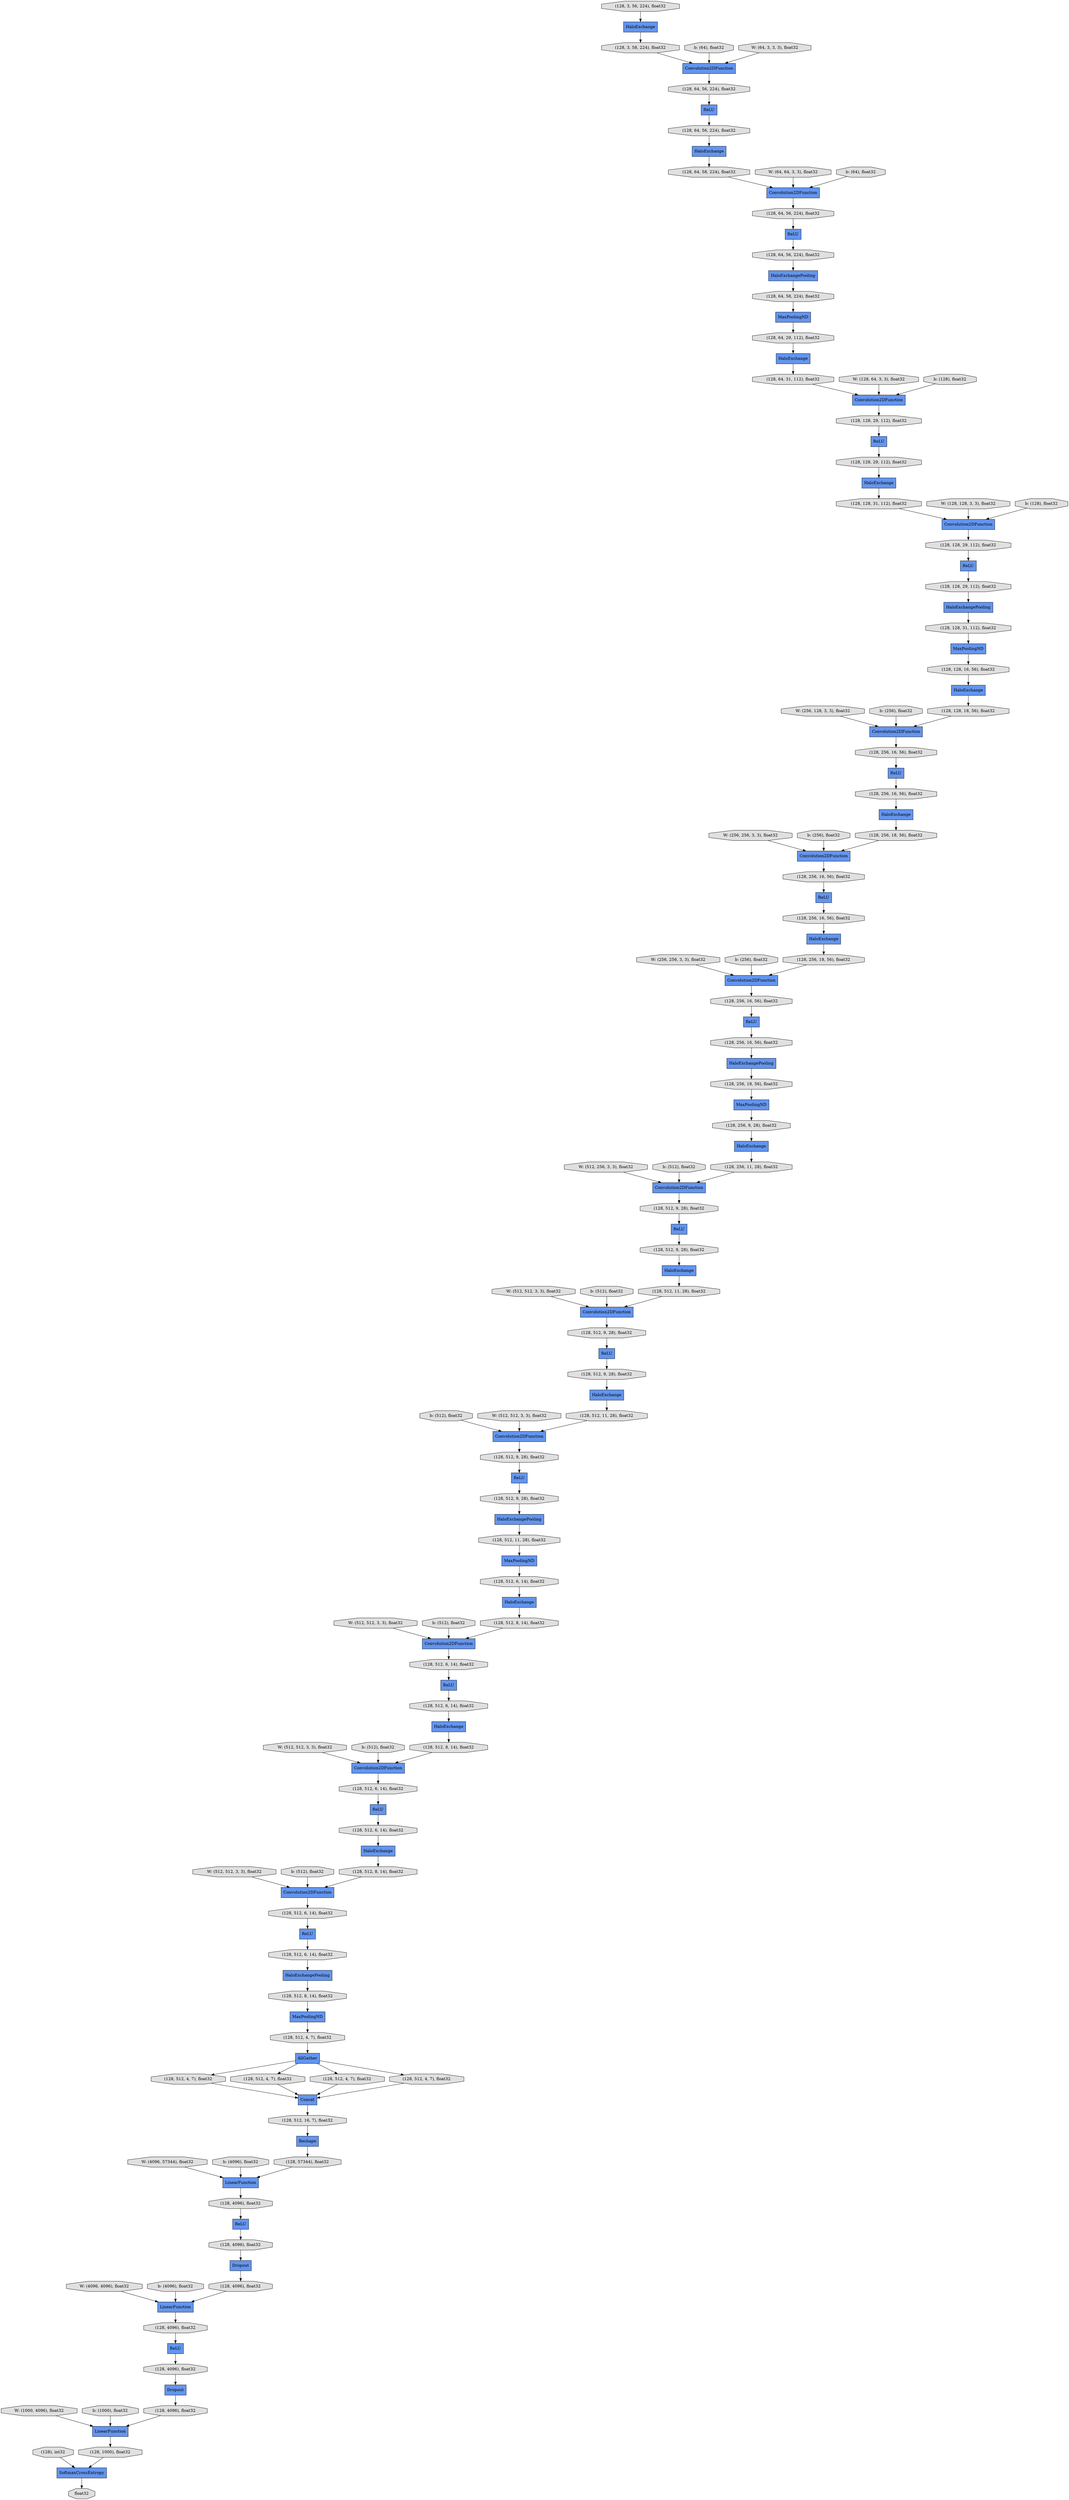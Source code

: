 digraph graphname{rankdir=TB;47917533765712 [label="(128, 128, 29, 112), float32",shape="octagon",fillcolor="#E0E0E0",style="filled"];47917541261456 [label="(128, 4096), float32",shape="octagon",fillcolor="#E0E0E0",style="filled"];47915393196176 [label="W: (1000, 4096), float32",shape="octagon",fillcolor="#E0E0E0",style="filled"];47917485359248 [label="Convolution2DFunction",shape="record",fillcolor="#6495ED",style="filled"];47917533765776 [label="(128, 64, 56, 224), float32",shape="octagon",fillcolor="#E0E0E0",style="filled"];47917541245136 [label="(128, 512, 4, 7), float32",shape="octagon",fillcolor="#E0E0E0",style="filled"];47917533765840 [label="HaloExchange",shape="record",fillcolor="#6495ED",style="filled"];47917485359376 [label="HaloExchangePooling",shape="record",fillcolor="#6495ED",style="filled"];47915393327376 [label="(128, 3, 58, 224), float32",shape="octagon",fillcolor="#E0E0E0",style="filled"];47915393188176 [label="b: (512), float32",shape="octagon",fillcolor="#E0E0E0",style="filled"];47917485359440 [label="(128, 256, 18, 56), float32",shape="octagon",fillcolor="#E0E0E0",style="filled"];47917485359504 [label="(128, 256, 18, 56), float32",shape="octagon",fillcolor="#E0E0E0",style="filled"];47917533766032 [label="Convolution2DFunction",shape="record",fillcolor="#6495ED",style="filled"];47917541261776 [label="(128, 1000), float32",shape="octagon",fillcolor="#E0E0E0",style="filled"];47917541245392 [label="(128, 512, 4, 7), float32",shape="octagon",fillcolor="#E0E0E0",style="filled"];47917485359568 [label="ReLU",shape="record",fillcolor="#6495ED",style="filled"];47915354333648 [label="b: (64), float32",shape="octagon",fillcolor="#E0E0E0",style="filled"];47917541245456 [label="(128), int32",shape="octagon",fillcolor="#E0E0E0",style="filled"];47915393196560 [label="b: (1000), float32",shape="octagon",fillcolor="#E0E0E0",style="filled"];47917485359632 [label="HaloExchangePooling",shape="record",fillcolor="#6495ED",style="filled"];47917533766160 [label="HaloExchange",shape="record",fillcolor="#6495ED",style="filled"];47917533766224 [label="ReLU",shape="record",fillcolor="#6495ED",style="filled"];47917541245584 [label="ReLU",shape="record",fillcolor="#6495ED",style="filled"];47915393188496 [label="W: (512, 512, 3, 3), float32",shape="octagon",fillcolor="#E0E0E0",style="filled"];47917485359824 [label="ReLU",shape="record",fillcolor="#6495ED",style="filled"];47917533766352 [label="ReLU",shape="record",fillcolor="#6495ED",style="filled"];47917541262096 [label="float32",shape="octagon",fillcolor="#E0E0E0",style="filled"];47917541245712 [label="(128, 512, 16, 7), float32",shape="octagon",fillcolor="#E0E0E0",style="filled"];47917533766416 [label="Convolution2DFunction",shape="record",fillcolor="#6495ED",style="filled"];47917541245776 [label="LinearFunction",shape="record",fillcolor="#6495ED",style="filled"];47917485359952 [label="Convolution2DFunction",shape="record",fillcolor="#6495ED",style="filled"];47917485360016 [label="(128, 256, 16, 56), float32",shape="octagon",fillcolor="#E0E0E0",style="filled"];47917533766608 [label="(128, 64, 31, 112), float32",shape="octagon",fillcolor="#E0E0E0",style="filled"];47915393188880 [label="b: (512), float32",shape="octagon",fillcolor="#E0E0E0",style="filled"];47917485360208 [label="(128, 256, 16, 56), float32",shape="octagon",fillcolor="#E0E0E0",style="filled"];47917541246224 [label="Dropout",shape="record",fillcolor="#6495ED",style="filled"];47917485360400 [label="HaloExchange",shape="record",fillcolor="#6495ED",style="filled"];47917533766928 [label="(128, 128, 31, 112), float32",shape="octagon",fillcolor="#E0E0E0",style="filled"];47915393189200 [label="W: (512, 512, 3, 3), float32",shape="octagon",fillcolor="#E0E0E0",style="filled"];47917485360528 [label="Convolution2DFunction",shape="record",fillcolor="#6495ED",style="filled"];47917533767056 [label="(128, 128, 29, 112), float32",shape="octagon",fillcolor="#E0E0E0",style="filled"];47917533767120 [label="(128, 128, 29, 112), float32",shape="octagon",fillcolor="#E0E0E0",style="filled"];47917485360656 [label="(128, 512, 9, 28), float32",shape="octagon",fillcolor="#E0E0E0",style="filled"];47917485360720 [label="Convolution2DFunction",shape="record",fillcolor="#6495ED",style="filled"];47917533767248 [label="(128, 128, 31, 112), float32",shape="octagon",fillcolor="#E0E0E0",style="filled"];47917541246672 [label="(128, 57344), float32",shape="octagon",fillcolor="#E0E0E0",style="filled"];47915393189584 [label="b: (512), float32",shape="octagon",fillcolor="#E0E0E0",style="filled"];47917533767504 [label="(128, 128, 29, 112), float32",shape="octagon",fillcolor="#E0E0E0",style="filled"];47917533767568 [label="(128, 64, 58, 224), float32",shape="octagon",fillcolor="#E0E0E0",style="filled"];47917485361104 [label="ReLU",shape="record",fillcolor="#6495ED",style="filled"];47917541246928 [label="(128, 4096), float32",shape="octagon",fillcolor="#E0E0E0",style="filled"];47915393189904 [label="W: (512, 512, 3, 3), float32",shape="octagon",fillcolor="#E0E0E0",style="filled"];47917533767760 [label="ReLU",shape="record",fillcolor="#6495ED",style="filled"];47917485361232 [label="(128, 256, 16, 56), float32",shape="octagon",fillcolor="#E0E0E0",style="filled"];47917485361296 [label="(128, 256, 11, 28), float32",shape="octagon",fillcolor="#E0E0E0",style="filled"];47917541247184 [label="(128, 4096), float32",shape="octagon",fillcolor="#E0E0E0",style="filled"];47917533767952 [label="(128, 64, 58, 224), float32",shape="octagon",fillcolor="#E0E0E0",style="filled"];47917541247312 [label="LinearFunction",shape="record",fillcolor="#6495ED",style="filled"];47917485361488 [label="(128, 256, 16, 56), float32",shape="octagon",fillcolor="#E0E0E0",style="filled"];47917533768016 [label="Convolution2DFunction",shape="record",fillcolor="#6495ED",style="filled"];47915393190288 [label="b: (512), float32",shape="octagon",fillcolor="#E0E0E0",style="filled"];47917485361552 [label="MaxPoolingND",shape="record",fillcolor="#6495ED",style="filled"];47915393100240 [label="W: (64, 64, 3, 3), float32",shape="octagon",fillcolor="#E0E0E0",style="filled"];47917485361680 [label="MaxPoolingND",shape="record",fillcolor="#6495ED",style="filled"];47917534349904 [label="(128, 512, 6, 14), float32",shape="octagon",fillcolor="#E0E0E0",style="filled"];47917485337168 [label="(128, 512, 9, 28), float32",shape="octagon",fillcolor="#E0E0E0",style="filled"];47917485361744 [label="(128, 512, 9, 28), float32",shape="octagon",fillcolor="#E0E0E0",style="filled"];47917533768336 [label="MaxPoolingND",shape="record",fillcolor="#6495ED",style="filled"];47915393190608 [label="W: (4096, 57344), float32",shape="octagon",fillcolor="#E0E0E0",style="filled"];47917485337296 [label="(128, 512, 11, 28), float32",shape="octagon",fillcolor="#E0E0E0",style="filled"];47917485361872 [label="HaloExchange",shape="record",fillcolor="#6495ED",style="filled"];47917533768400 [label="(128, 64, 56, 224), float32",shape="octagon",fillcolor="#E0E0E0",style="filled"];47917485361936 [label="HaloExchange",shape="record",fillcolor="#6495ED",style="filled"];47915393100560 [label="b: (64), float32",shape="octagon",fillcolor="#E0E0E0",style="filled"];47917534325648 [label="HaloExchange",shape="record",fillcolor="#6495ED",style="filled"];47917534350288 [label="(128, 512, 4, 7), float32",shape="octagon",fillcolor="#E0E0E0",style="filled"];47917485362128 [label="ReLU",shape="record",fillcolor="#6495ED",style="filled"];47917485337552 [label="(128, 512, 6, 14), float32",shape="octagon",fillcolor="#E0E0E0",style="filled"];47917541248016 [label="(128, 4096), float32",shape="octagon",fillcolor="#E0E0E0",style="filled"];47915393190928 [label="b: (4096), float32",shape="octagon",fillcolor="#E0E0E0",style="filled"];47915393100880 [label="W: (128, 64, 3, 3), float32",shape="octagon",fillcolor="#E0E0E0",style="filled"];47917541248144 [label="Dropout",shape="record",fillcolor="#6495ED",style="filled"];47917534350480 [label="(128, 512, 8, 14), float32",shape="octagon",fillcolor="#E0E0E0",style="filled"];47917485337744 [label="(128, 512, 9, 28), float32",shape="octagon",fillcolor="#E0E0E0",style="filled"];47917485362320 [label="(128, 256, 16, 56), float32",shape="octagon",fillcolor="#E0E0E0",style="filled"];47917485362384 [label="HaloExchange",shape="record",fillcolor="#6495ED",style="filled"];47917534096528 [label="ReLU",shape="record",fillcolor="#6495ED",style="filled"];47917541248272 [label="(128, 4096), float32",shape="octagon",fillcolor="#E0E0E0",style="filled"];47917485362448 [label="(128, 256, 18, 56), float32",shape="octagon",fillcolor="#E0E0E0",style="filled"];47917533768976 [label="(128, 64, 29, 112), float32",shape="octagon",fillcolor="#E0E0E0",style="filled"];47915393191248 [label="W: (4096, 4096), float32",shape="octagon",fillcolor="#E0E0E0",style="filled"];47915393101200 [label="b: (128), float32",shape="octagon",fillcolor="#E0E0E0",style="filled"];47917485338064 [label="ReLU",shape="record",fillcolor="#6495ED",style="filled"];47917533769168 [label="(128, 64, 56, 224), float32",shape="octagon",fillcolor="#E0E0E0",style="filled"];47917485362704 [label="(128, 256, 9, 28), float32",shape="octagon",fillcolor="#E0E0E0",style="filled"];47917541248592 [label="LinearFunction",shape="record",fillcolor="#6495ED",style="filled"];47917533843024 [label="(128, 512, 9, 28), float32",shape="octagon",fillcolor="#E0E0E0",style="filled"];47917541248656 [label="(128, 4096), float32",shape="octagon",fillcolor="#E0E0E0",style="filled"];47917534350992 [label="(128, 512, 4, 7), float32",shape="octagon",fillcolor="#E0E0E0",style="filled"];47917485338320 [label="Convolution2DFunction",shape="record",fillcolor="#6495ED",style="filled"];47917485362896 [label="(128, 512, 9, 28), float32",shape="octagon",fillcolor="#E0E0E0",style="filled"];47917533769424 [label="HaloExchangePooling",shape="record",fillcolor="#6495ED",style="filled"];47915393101520 [label="W: (128, 128, 3, 3), float32",shape="octagon",fillcolor="#E0E0E0",style="filled"];47915393191696 [label="b: (4096), float32",shape="octagon",fillcolor="#E0E0E0",style="filled"];47917485362960 [label="(128, 512, 11, 28), float32",shape="octagon",fillcolor="#E0E0E0",style="filled"];47917534351184 [label="(128, 512, 4, 7), float32",shape="octagon",fillcolor="#E0E0E0",style="filled"];47917485338448 [label="HaloExchange",shape="record",fillcolor="#6495ED",style="filled"];47917485363024 [label="(128, 512, 11, 28), float32",shape="octagon",fillcolor="#E0E0E0",style="filled"];47917534326672 [label="SoftmaxCrossEntropy",shape="record",fillcolor="#6495ED",style="filled"];47917485363088 [label="(128, 256, 16, 56), float32",shape="octagon",fillcolor="#E0E0E0",style="filled"];47915393175696 [label="b: (128), float32",shape="octagon",fillcolor="#E0E0E0",style="filled"];47917534269712 [label="(128, 128, 18, 56), float32",shape="octagon",fillcolor="#E0E0E0",style="filled"];47917534040464 [label="HaloExchangePooling",shape="record",fillcolor="#6495ED",style="filled"];47915393176016 [label="W: (256, 128, 3, 3), float32",shape="octagon",fillcolor="#E0E0E0",style="filled"];47917533729296 [label="(128, 512, 6, 14), float32",shape="octagon",fillcolor="#E0E0E0",style="filled"];47917534040592 [label="Convolution2DFunction",shape="record",fillcolor="#6495ED",style="filled"];47917534040656 [label="Convolution2DFunction",shape="record",fillcolor="#6495ED",style="filled"];47915393299088 [label="Reshape",shape="record",fillcolor="#6495ED",style="filled"];47915393299152 [label="ReLU",shape="record",fillcolor="#6495ED",style="filled"];47917533729488 [label="AllGather",shape="record",fillcolor="#6495ED",style="filled"];47913789764368 [label="W: (64, 3, 3, 3), float32",shape="octagon",fillcolor="#E0E0E0",style="filled"];47915393176400 [label="b: (256), float32",shape="octagon",fillcolor="#E0E0E0",style="filled"];47917533729680 [label="ReLU",shape="record",fillcolor="#6495ED",style="filled"];47917533729872 [label="(128, 512, 6, 14), float32",shape="octagon",fillcolor="#E0E0E0",style="filled"];47915393299536 [label="ReLU",shape="record",fillcolor="#6495ED",style="filled"];47915393176720 [label="W: (256, 256, 3, 3), float32",shape="octagon",fillcolor="#E0E0E0",style="filled"];47917533730000 [label="(128, 512, 6, 14), float32",shape="octagon",fillcolor="#E0E0E0",style="filled"];47917533730064 [label="(128, 512, 8, 14), float32",shape="octagon",fillcolor="#E0E0E0",style="filled"];47915393299792 [label="HaloExchange",shape="record",fillcolor="#6495ED",style="filled"];47917534041424 [label="MaxPoolingND",shape="record",fillcolor="#6495ED",style="filled"];47915393299856 [label="(128, 3, 56, 224), float32",shape="octagon",fillcolor="#E0E0E0",style="filled"];47917533730320 [label="(128, 512, 8, 14), float32",shape="octagon",fillcolor="#E0E0E0",style="filled"];47915393177104 [label="b: (256), float32",shape="octagon",fillcolor="#E0E0E0",style="filled"];47917533730384 [label="Concat",shape="record",fillcolor="#6495ED",style="filled"];47917533730448 [label="MaxPoolingND",shape="record",fillcolor="#6495ED",style="filled"];47915393300176 [label="(128, 64, 56, 224), float32",shape="octagon",fillcolor="#E0E0E0",style="filled"];47915393300240 [label="Convolution2DFunction",shape="record",fillcolor="#6495ED",style="filled"];47915393177424 [label="W: (256, 256, 3, 3), float32",shape="octagon",fillcolor="#E0E0E0",style="filled"];47917533730832 [label="(128, 512, 8, 14), float32",shape="octagon",fillcolor="#E0E0E0",style="filled"];47915393177808 [label="b: (256), float32",shape="octagon",fillcolor="#E0E0E0",style="filled"];47915354405072 [label="HaloExchange",shape="record",fillcolor="#6495ED",style="filled"];47917533862160 [label="ReLU",shape="record",fillcolor="#6495ED",style="filled"];47917534271824 [label="HaloExchange",shape="record",fillcolor="#6495ED",style="filled"];47917485291856 [label="HaloExchange",shape="record",fillcolor="#6495ED",style="filled"];47917533731280 [label="Convolution2DFunction",shape="record",fillcolor="#6495ED",style="filled"];47917534271952 [label="Convolution2DFunction",shape="record",fillcolor="#6495ED",style="filled"];47915393178128 [label="W: (512, 256, 3, 3), float32",shape="octagon",fillcolor="#E0E0E0",style="filled"];47917534272080 [label="ReLU",shape="record",fillcolor="#6495ED",style="filled"];47917534272144 [label="(128, 128, 16, 56), float32",shape="octagon",fillcolor="#E0E0E0",style="filled"];47915393178512 [label="b: (512), float32",shape="octagon",fillcolor="#E0E0E0",style="filled"];47915393178832 [label="W: (512, 512, 3, 3), float32",shape="octagon",fillcolor="#E0E0E0",style="filled"];47917533732112 [label="(128, 512, 6, 14), float32",shape="octagon",fillcolor="#E0E0E0",style="filled"];47917533732240 [label="HaloExchange",shape="record",fillcolor="#6495ED",style="filled"];47915393179216 [label="b: (512), float32",shape="octagon",fillcolor="#E0E0E0",style="filled"];47917533732624 [label="HaloExchangePooling",shape="record",fillcolor="#6495ED",style="filled"];47917533732688 [label="(128, 512, 6, 14), float32",shape="octagon",fillcolor="#E0E0E0",style="filled"];47915393179536 [label="W: (512, 512, 3, 3), float32",shape="octagon",fillcolor="#E0E0E0",style="filled"];47917485337552 -> 47917485361936;47915393176400 -> 47917533766032;47917541248272 -> 47917541245584;47917533732624 -> 47917534350480;47917533766928 -> 47917533768336;47917541248592 -> 47917541261776;47917541245392 -> 47917533730384;47915393188880 -> 47917485360528;47915393188176 -> 47917485359952;47917485361744 -> 47917485360400;47917541248144 -> 47917541261456;47917534096528 -> 47917533765776;47915393327376 -> 47917534040592;47917485338320 -> 47917533732112;47915393177808 -> 47917533766416;47915393300240 -> 47917533767504;47917533729872 -> 47917485338448;47917485361552 -> 47917485362704;47917533768016 -> 47917533765712;47917541247312 -> 47917541248272;47917485362384 -> 47917485363024;47917485361104 -> 47917533843024;47917485359504 -> 47917533766416;47917533766160 -> 47917485359504;47915393101200 -> 47915393300240;47917534349904 -> 47917533732624;47917533730064 -> 47917533731280;47917533730448 -> 47917534350288;47917533731280 -> 47917533729296;47917534350288 -> 47917533729488;47915393299792 -> 47917533767248;47915393196176 -> 47917541248592;47917541261456 -> 47917541248592;47917485361296 -> 47917485360720;47915393176016 -> 47917533766032;47917485360400 -> 47917485362960;47917533768400 -> 47917534096528;47917541246928 -> 47917541246224;47917485337296 -> 47917485361680;47917534326672 -> 47917541262096;47917533730832 -> 47917485338320;47915393299152 -> 47917541246928;47917533767120 -> 47917533769424;47915393177104 -> 47917534271952;47917534041424 -> 47917533768976;47917534272144 -> 47917533765840;47915393100560 -> 47917534040656;47917534272080 -> 47917485360208;47917533765712 -> 47917533766224;47917534325648 -> 47915393327376;47917485338448 -> 47917533730832;47917533767568 -> 47917534040656;47917533766416 -> 47917485363088;47915393189904 -> 47917533731280;47915393190608 -> 47917541245776;47915393190928 -> 47917541245776;47915393299088 -> 47917541246672;47917541247184 -> 47915393299152;47917533729488 -> 47917541245136;47917533766352 -> 47917485360016;47915393175696 -> 47917533768016;47915393100880 -> 47915393300240;47915393196560 -> 47917541248592;47915393178128 -> 47917485360720;47917533767952 -> 47917534041424;47917485362896 -> 47917485361104;47917485360528 -> 47917533732688;47917541248016 -> 47917541247312;47917533767760 -> 47917485362320;47915393191248 -> 47917541247312;47917533730320 -> 47917485360528;47917485362960 -> 47917485359248;47917533730384 -> 47917541245712;47917533729680 -> 47917534349904;47917485360656 -> 47917485359824;47917485362704 -> 47917485361872;47917485337744 -> 47917485359568;47915393176720 -> 47917534271952;47917533729488 -> 47917541245392;47915354405072 -> 47917533766608;47917485360720 -> 47917485360656;47917533767056 -> 47915393299792;47917485362128 -> 47917533729872;47917485359568 -> 47917485337168;47915393100240 -> 47917534040656;47917533732240 -> 47917533730064;47917485362320 -> 47917485359632;47917485363088 -> 47917533767760;47917485361232 -> 47917533766352;47917485359952 -> 47917485337744;47917534350992 -> 47917533730384;47917541261776 -> 47917534326672;47917485360016 -> 47917534271824;47915393188496 -> 47917485360528;47917533732112 -> 47917485338064;47915393178512 -> 47917485360720;47917533766032 -> 47917485361232;47917533769168 -> 47917485291856;47917533765840 -> 47917534269712;47917485338064 -> 47917533730000;47917534269712 -> 47917533766032;47917485361872 -> 47917485361296;47917533766224 -> 47917533767120;47917541245456 -> 47917534326672;47917533732688 -> 47917485362128;47917533767248 -> 47917533768016;47917533729488 -> 47917534350992;47917485359376 -> 47917485337296;47917485360208 -> 47917533766160;47917534271824 -> 47917485362448;47917541245776 -> 47917541247184;47915393190288 -> 47917533731280;47917485359248 -> 47917485362896;47917533766608 -> 47915393300240;47917485291856 -> 47917533767568;47917533862160 -> 47917533769168;47917534040592 -> 47915393300176;47917541245136 -> 47917533730384;47917485361936 -> 47917533730320;47917534040656 -> 47917533768400;47917485361488 -> 47917534272080;47917485361680 -> 47917485337552;47917541246672 -> 47917541245776;47915393179216 -> 47917485359248;47917485359440 -> 47917485361552;47917534040464 -> 47917533767952;47917485337168 -> 47917485359376;47917485359824 -> 47917485361744;47915393189584 -> 47917485338320;47917541248656 -> 47917541248144;47917534350480 -> 47917533730448;47913789764368 -> 47917534040592;47917533768976 -> 47915354405072;47917533765776 -> 47917534040464;47917485359632 -> 47917485359440;47917541245712 -> 47915393299088;47917533730000 -> 47917533732240;47917541245584 -> 47917541248656;47917533843024 -> 47917485362384;47917533769424 -> 47917533766928;47915393299536 -> 47917533767056;47917534351184 -> 47917533730384;47915393178832 -> 47917485359248;47915393177424 -> 47917533766416;47915393189200 -> 47917485338320;47917485363024 -> 47917485359952;47917485362448 -> 47917534271952;47917541246224 -> 47917541248016;47917534271952 -> 47917485361488;47915393191696 -> 47917541247312;47915354333648 -> 47917534040592;47917533767504 -> 47915393299536;47915393179536 -> 47917485359952;47917533729488 -> 47917534351184;47917533729296 -> 47917533729680;47917533768336 -> 47917534272144;47915393299856 -> 47917534325648;47915393300176 -> 47917533862160;47915393101520 -> 47917533768016;}